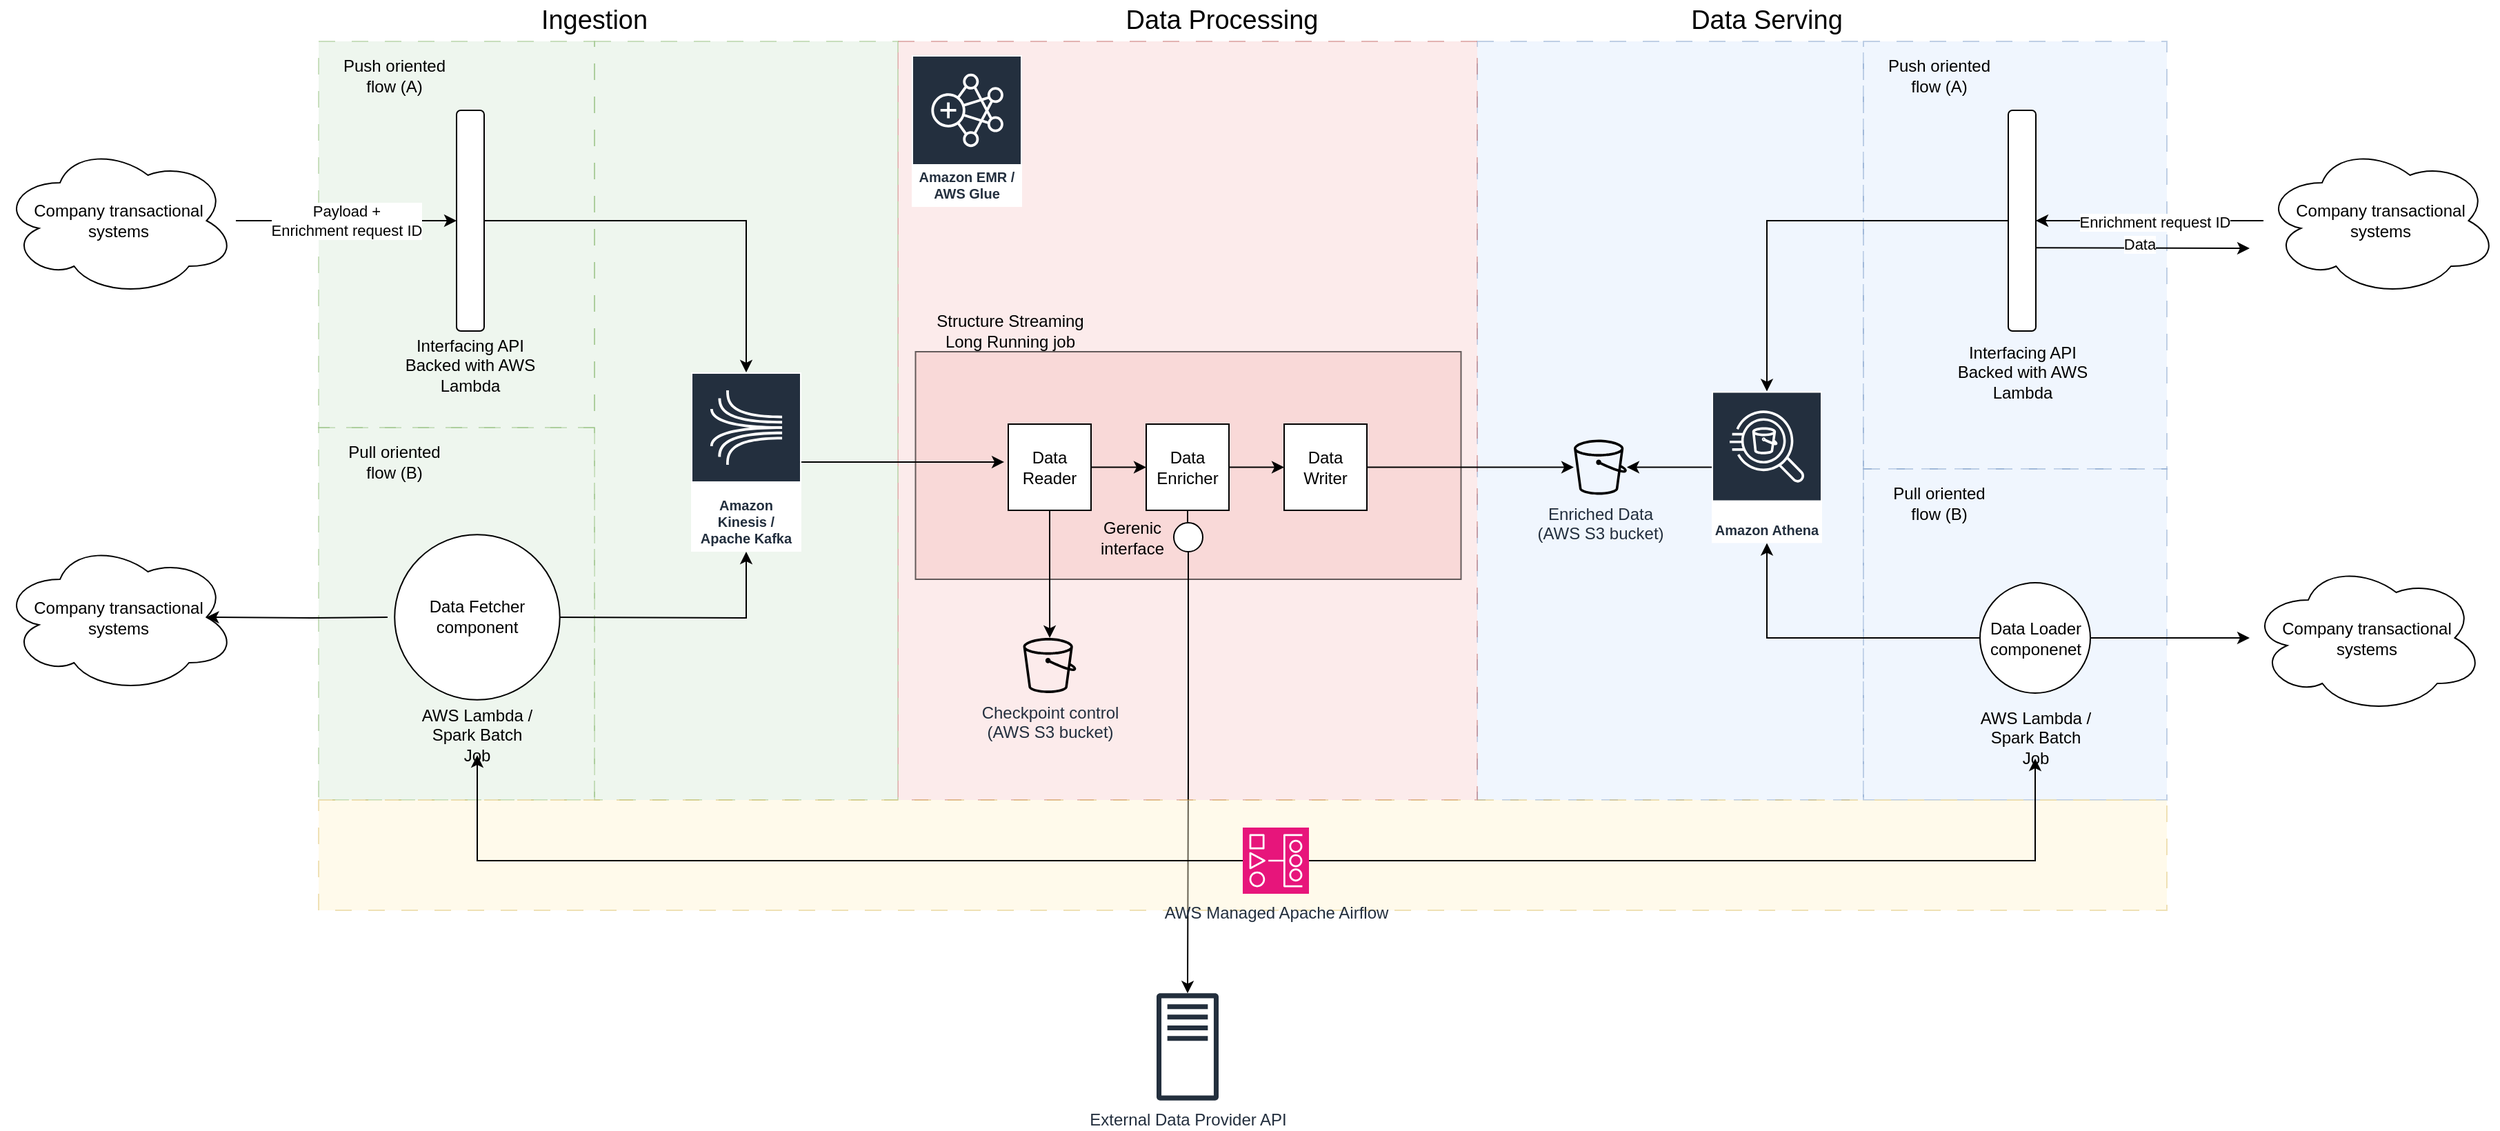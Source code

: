 <mxfile version="23.1.2" type="device">
  <diagram name="Página-1" id="OUaDcmoHBRCRe9Xa738y">
    <mxGraphModel dx="2193" dy="710" grid="1" gridSize="10" guides="1" tooltips="1" connect="1" arrows="1" fold="1" page="1" pageScale="1" pageWidth="827" pageHeight="1169" math="0" shadow="0">
      <root>
        <mxCell id="0" />
        <mxCell id="1" parent="0" />
        <mxCell id="HXZf6LHZwiSUa-nyjyoK-63" value="" style="rounded=0;whiteSpace=wrap;html=1;fillColor=#dae8fc;dashed=1;dashPattern=12 12;strokeColor=#6c8ebf;opacity=40;" vertex="1" parent="1">
          <mxGeometry x="320" y="120" width="280" height="550" as="geometry" />
        </mxCell>
        <mxCell id="HXZf6LHZwiSUa-nyjyoK-68" value="" style="rounded=0;whiteSpace=wrap;html=1;fillColor=#dae8fc;dashed=1;dashPattern=12 12;strokeColor=#6c8ebf;opacity=40;" vertex="1" parent="1">
          <mxGeometry x="600" y="120" width="220" height="310" as="geometry" />
        </mxCell>
        <mxCell id="HXZf6LHZwiSUa-nyjyoK-69" value="" style="rounded=0;whiteSpace=wrap;html=1;fillColor=#dae8fc;dashed=1;dashPattern=12 12;strokeColor=#6c8ebf;opacity=40;" vertex="1" parent="1">
          <mxGeometry x="600" y="430" width="220" height="240" as="geometry" />
        </mxCell>
        <mxCell id="HXZf6LHZwiSUa-nyjyoK-28" value="" style="rounded=0;whiteSpace=wrap;html=1;fillColor=#f8cecc;dashed=1;dashPattern=12 12;strokeColor=#b85450;opacity=40;" vertex="1" parent="1">
          <mxGeometry x="-100" y="120" width="420" height="550" as="geometry" />
        </mxCell>
        <mxCell id="HXZf6LHZwiSUa-nyjyoK-42" value="" style="rounded=0;whiteSpace=wrap;html=1;fillColor=#f8cecc;strokeColor=default;opacity=60;" vertex="1" parent="1">
          <mxGeometry x="-87.25" y="345" width="395.5" height="165" as="geometry" />
        </mxCell>
        <mxCell id="HXZf6LHZwiSUa-nyjyoK-22" value="" style="rounded=0;whiteSpace=wrap;html=1;fillColor=#d5e8d4;dashed=1;dashPattern=12 12;strokeColor=#82b366;opacity=40;" vertex="1" parent="1">
          <mxGeometry x="-320" y="120" width="220" height="550" as="geometry" />
        </mxCell>
        <mxCell id="HXZf6LHZwiSUa-nyjyoK-7" value="" style="rounded=0;whiteSpace=wrap;html=1;fillColor=#d5e8d4;dashed=1;dashPattern=12 12;strokeColor=#82b366;opacity=40;" vertex="1" parent="1">
          <mxGeometry x="-520" y="400" width="200" height="270" as="geometry" />
        </mxCell>
        <mxCell id="HXZf6LHZwiSUa-nyjyoK-6" value="" style="rounded=0;whiteSpace=wrap;html=1;fillColor=#d5e8d4;dashed=1;dashPattern=12 12;strokeColor=#82b366;opacity=40;" vertex="1" parent="1">
          <mxGeometry x="-520" y="120" width="200" height="280" as="geometry" />
        </mxCell>
        <mxCell id="HXZf6LHZwiSUa-nyjyoK-1" value="Amazon Kinesis / Apache Kafka&lt;br&gt;" style="sketch=0;outlineConnect=0;fontColor=#232F3E;gradientColor=none;strokeColor=#ffffff;fillColor=#232F3E;dashed=0;verticalLabelPosition=middle;verticalAlign=bottom;align=center;html=1;whiteSpace=wrap;fontSize=10;fontStyle=1;spacing=3;shape=mxgraph.aws4.productIcon;prIcon=mxgraph.aws4.kinesis;" vertex="1" parent="1">
          <mxGeometry x="-250" y="360" width="80" height="130" as="geometry" />
        </mxCell>
        <mxCell id="HXZf6LHZwiSUa-nyjyoK-15" style="edgeStyle=orthogonalEdgeStyle;rounded=0;orthogonalLoop=1;jettySize=auto;html=1;exitX=1;exitY=0.5;exitDx=0;exitDy=0;" edge="1" parent="1" source="HXZf6LHZwiSUa-nyjyoK-2" target="HXZf6LHZwiSUa-nyjyoK-1">
          <mxGeometry relative="1" as="geometry">
            <mxPoint x="-220" y="400" as="targetPoint" />
          </mxGeometry>
        </mxCell>
        <mxCell id="HXZf6LHZwiSUa-nyjyoK-2" value="" style="rounded=1;whiteSpace=wrap;html=1;" vertex="1" parent="1">
          <mxGeometry x="-420" y="170" width="20" height="160" as="geometry" />
        </mxCell>
        <mxCell id="HXZf6LHZwiSUa-nyjyoK-4" value="Interfacing API Backed with AWS Lambda" style="text;html=1;strokeColor=none;fillColor=none;align=center;verticalAlign=middle;whiteSpace=wrap;rounded=0;" vertex="1" parent="1">
          <mxGeometry x="-460" y="340" width="100" height="30" as="geometry" />
        </mxCell>
        <mxCell id="HXZf6LHZwiSUa-nyjyoK-16" style="edgeStyle=orthogonalEdgeStyle;rounded=0;orthogonalLoop=1;jettySize=auto;html=1;exitX=1;exitY=0.5;exitDx=0;exitDy=0;" edge="1" parent="1" target="HXZf6LHZwiSUa-nyjyoK-1">
          <mxGeometry relative="1" as="geometry">
            <mxPoint x="-350" y="537.5" as="sourcePoint" />
          </mxGeometry>
        </mxCell>
        <mxCell id="HXZf6LHZwiSUa-nyjyoK-8" value="Push oriented flow (A)" style="text;html=1;strokeColor=none;fillColor=none;align=center;verticalAlign=middle;whiteSpace=wrap;rounded=0;" vertex="1" parent="1">
          <mxGeometry x="-510" y="130" width="90" height="30" as="geometry" />
        </mxCell>
        <mxCell id="HXZf6LHZwiSUa-nyjyoK-9" value="Pull oriented flow (B)" style="text;html=1;strokeColor=none;fillColor=none;align=center;verticalAlign=middle;whiteSpace=wrap;rounded=0;" vertex="1" parent="1">
          <mxGeometry x="-510" y="410" width="90" height="30" as="geometry" />
        </mxCell>
        <mxCell id="HXZf6LHZwiSUa-nyjyoK-17" style="edgeStyle=orthogonalEdgeStyle;rounded=0;orthogonalLoop=1;jettySize=auto;html=1;entryX=0;entryY=0.5;entryDx=0;entryDy=0;" edge="1" parent="1" source="HXZf6LHZwiSUa-nyjyoK-10" target="HXZf6LHZwiSUa-nyjyoK-2">
          <mxGeometry relative="1" as="geometry" />
        </mxCell>
        <mxCell id="HXZf6LHZwiSUa-nyjyoK-79" value="Payload + &lt;br&gt;Enrichment request ID" style="edgeLabel;html=1;align=center;verticalAlign=middle;resizable=0;points=[];" vertex="1" connectable="0" parent="HXZf6LHZwiSUa-nyjyoK-17">
          <mxGeometry x="-0.603" relative="1" as="geometry">
            <mxPoint x="48" as="offset" />
          </mxGeometry>
        </mxCell>
        <mxCell id="HXZf6LHZwiSUa-nyjyoK-10" value="Company transactional systems" style="ellipse;shape=cloud;whiteSpace=wrap;html=1;" vertex="1" parent="1">
          <mxGeometry x="-750" y="195" width="170" height="110" as="geometry" />
        </mxCell>
        <mxCell id="HXZf6LHZwiSUa-nyjyoK-12" value="Company transactional systems" style="ellipse;shape=cloud;whiteSpace=wrap;html=1;" vertex="1" parent="1">
          <mxGeometry x="-750" y="482.5" width="170" height="110" as="geometry" />
        </mxCell>
        <mxCell id="HXZf6LHZwiSUa-nyjyoK-19" style="edgeStyle=orthogonalEdgeStyle;rounded=0;orthogonalLoop=1;jettySize=auto;html=1;entryX=0.875;entryY=0.5;entryDx=0;entryDy=0;entryPerimeter=0;" edge="1" parent="1" target="HXZf6LHZwiSUa-nyjyoK-12">
          <mxGeometry relative="1" as="geometry">
            <mxPoint x="-470" y="537.5" as="sourcePoint" />
          </mxGeometry>
        </mxCell>
        <mxCell id="HXZf6LHZwiSUa-nyjyoK-21" style="edgeStyle=orthogonalEdgeStyle;rounded=0;orthogonalLoop=1;jettySize=auto;html=1;entryX=-0.037;entryY=0.464;entryDx=0;entryDy=0;entryPerimeter=0;" edge="1" parent="1" source="HXZf6LHZwiSUa-nyjyoK-1">
          <mxGeometry relative="1" as="geometry">
            <mxPoint x="-22.96" y="424.96" as="targetPoint" />
          </mxGeometry>
        </mxCell>
        <mxCell id="HXZf6LHZwiSUa-nyjyoK-25" style="edgeStyle=orthogonalEdgeStyle;rounded=0;orthogonalLoop=1;jettySize=auto;html=1;exitX=1;exitY=0.5;exitDx=0;exitDy=0;entryX=0;entryY=0.5;entryDx=0;entryDy=0;" edge="1" parent="1" source="HXZf6LHZwiSUa-nyjyoK-23" target="HXZf6LHZwiSUa-nyjyoK-24">
          <mxGeometry relative="1" as="geometry" />
        </mxCell>
        <mxCell id="HXZf6LHZwiSUa-nyjyoK-45" style="edgeStyle=orthogonalEdgeStyle;rounded=0;orthogonalLoop=1;jettySize=auto;html=1;" edge="1" parent="1" source="HXZf6LHZwiSUa-nyjyoK-23" target="HXZf6LHZwiSUa-nyjyoK-44">
          <mxGeometry relative="1" as="geometry" />
        </mxCell>
        <mxCell id="HXZf6LHZwiSUa-nyjyoK-23" value="Data Reader" style="rounded=0;whiteSpace=wrap;html=1;" vertex="1" parent="1">
          <mxGeometry x="-20" y="397.5" width="60" height="62.5" as="geometry" />
        </mxCell>
        <mxCell id="HXZf6LHZwiSUa-nyjyoK-27" style="edgeStyle=orthogonalEdgeStyle;rounded=0;orthogonalLoop=1;jettySize=auto;html=1;exitX=1;exitY=0.5;exitDx=0;exitDy=0;entryX=0;entryY=0.5;entryDx=0;entryDy=0;" edge="1" parent="1" source="HXZf6LHZwiSUa-nyjyoK-24" target="HXZf6LHZwiSUa-nyjyoK-26">
          <mxGeometry relative="1" as="geometry" />
        </mxCell>
        <mxCell id="HXZf6LHZwiSUa-nyjyoK-35" style="edgeStyle=orthogonalEdgeStyle;rounded=0;orthogonalLoop=1;jettySize=auto;html=1;" edge="1" parent="1" source="HXZf6LHZwiSUa-nyjyoK-36" target="HXZf6LHZwiSUa-nyjyoK-32">
          <mxGeometry relative="1" as="geometry" />
        </mxCell>
        <mxCell id="HXZf6LHZwiSUa-nyjyoK-24" value="Data Enricher" style="rounded=0;whiteSpace=wrap;html=1;" vertex="1" parent="1">
          <mxGeometry x="80" y="397.5" width="60" height="62.5" as="geometry" />
        </mxCell>
        <mxCell id="HXZf6LHZwiSUa-nyjyoK-49" style="edgeStyle=orthogonalEdgeStyle;rounded=0;orthogonalLoop=1;jettySize=auto;html=1;" edge="1" parent="1" source="HXZf6LHZwiSUa-nyjyoK-26" target="HXZf6LHZwiSUa-nyjyoK-47">
          <mxGeometry relative="1" as="geometry" />
        </mxCell>
        <mxCell id="HXZf6LHZwiSUa-nyjyoK-26" value="Data Writer" style="rounded=0;whiteSpace=wrap;html=1;" vertex="1" parent="1">
          <mxGeometry x="180" y="397.5" width="60" height="62.5" as="geometry" />
        </mxCell>
        <mxCell id="HXZf6LHZwiSUa-nyjyoK-29" value="Amazon EMR / AWS Glue" style="sketch=0;outlineConnect=0;fontColor=#232F3E;gradientColor=none;strokeColor=#ffffff;fillColor=#232F3E;dashed=0;verticalLabelPosition=middle;verticalAlign=bottom;align=center;html=1;whiteSpace=wrap;fontSize=10;fontStyle=1;spacing=3;shape=mxgraph.aws4.productIcon;prIcon=mxgraph.aws4.emr;" vertex="1" parent="1">
          <mxGeometry x="-90" y="130" width="80" height="110" as="geometry" />
        </mxCell>
        <mxCell id="HXZf6LHZwiSUa-nyjyoK-32" value="External Data Provider API" style="sketch=0;outlineConnect=0;fontColor=#232F3E;gradientColor=none;fillColor=#232F3D;strokeColor=none;dashed=0;verticalLabelPosition=bottom;verticalAlign=top;align=center;html=1;fontSize=12;fontStyle=0;aspect=fixed;pointerEvents=1;shape=mxgraph.aws4.traditional_server;" vertex="1" parent="1">
          <mxGeometry x="87.5" y="810" width="45" height="78" as="geometry" />
        </mxCell>
        <mxCell id="HXZf6LHZwiSUa-nyjyoK-37" value="" style="edgeStyle=orthogonalEdgeStyle;rounded=0;orthogonalLoop=1;jettySize=auto;html=1;" edge="1" parent="1" source="HXZf6LHZwiSUa-nyjyoK-24" target="HXZf6LHZwiSUa-nyjyoK-36">
          <mxGeometry relative="1" as="geometry">
            <mxPoint x="110" y="460" as="sourcePoint" />
            <mxPoint x="111" y="730" as="targetPoint" />
          </mxGeometry>
        </mxCell>
        <mxCell id="HXZf6LHZwiSUa-nyjyoK-36" value="" style="ellipse;whiteSpace=wrap;html=1;aspect=fixed;" vertex="1" parent="1">
          <mxGeometry x="100" y="469" width="21" height="21" as="geometry" />
        </mxCell>
        <mxCell id="HXZf6LHZwiSUa-nyjyoK-38" value="Gerenic interface" style="text;html=1;strokeColor=none;fillColor=none;align=center;verticalAlign=middle;whiteSpace=wrap;rounded=0;" vertex="1" parent="1">
          <mxGeometry x="40" y="465" width="60" height="30" as="geometry" />
        </mxCell>
        <mxCell id="HXZf6LHZwiSUa-nyjyoK-39" value="Ingestion" style="text;html=1;strokeColor=none;fillColor=none;align=center;verticalAlign=middle;whiteSpace=wrap;rounded=0;fontSize=19;" vertex="1" parent="1">
          <mxGeometry x="-350" y="90" width="60" height="30" as="geometry" />
        </mxCell>
        <mxCell id="HXZf6LHZwiSUa-nyjyoK-40" value="Data Processing" style="text;html=1;strokeColor=none;fillColor=none;align=center;verticalAlign=middle;whiteSpace=wrap;rounded=0;fontSize=19;" vertex="1" parent="1">
          <mxGeometry x="50" y="90" width="170" height="30" as="geometry" />
        </mxCell>
        <mxCell id="HXZf6LHZwiSUa-nyjyoK-41" value="AWS Lambda / Spark Batch Job" style="text;html=1;strokeColor=none;fillColor=none;align=center;verticalAlign=middle;whiteSpace=wrap;rounded=0;" vertex="1" parent="1">
          <mxGeometry x="-450" y="607.5" width="90" height="30" as="geometry" />
        </mxCell>
        <mxCell id="HXZf6LHZwiSUa-nyjyoK-43" value="Structure Streaming Long Running job" style="text;html=1;strokeColor=none;fillColor=none;align=center;verticalAlign=middle;whiteSpace=wrap;rounded=0;" vertex="1" parent="1">
          <mxGeometry x="-87.25" y="315" width="137.25" height="30" as="geometry" />
        </mxCell>
        <mxCell id="HXZf6LHZwiSUa-nyjyoK-44" value="Checkpoint control &lt;br&gt;(AWS S3 bucket)" style="sketch=0;outlineConnect=0;fontColor=#232F3E;gradientColor=none;fillColor=#000000;strokeColor=none;dashed=0;verticalLabelPosition=bottom;verticalAlign=top;align=center;html=1;fontSize=12;fontStyle=0;aspect=fixed;pointerEvents=1;shape=mxgraph.aws4.bucket;" vertex="1" parent="1">
          <mxGeometry x="-9.23" y="552.5" width="38.46" height="40" as="geometry" />
        </mxCell>
        <mxCell id="HXZf6LHZwiSUa-nyjyoK-47" value="Enriched Data &lt;br&gt;(AWS S3 bucket)" style="sketch=0;outlineConnect=0;fontColor=#232F3E;gradientColor=none;fillColor=#000000;strokeColor=none;dashed=0;verticalLabelPosition=bottom;verticalAlign=top;align=center;html=1;fontSize=12;fontStyle=0;aspect=fixed;pointerEvents=1;shape=mxgraph.aws4.bucket;" vertex="1" parent="1">
          <mxGeometry x="390" y="408.75" width="38.46" height="40" as="geometry" />
        </mxCell>
        <mxCell id="HXZf6LHZwiSUa-nyjyoK-61" style="edgeStyle=orthogonalEdgeStyle;rounded=0;orthogonalLoop=1;jettySize=auto;html=1;exitX=1;exitY=0.5;exitDx=0;exitDy=0;" edge="1" parent="1" source="HXZf6LHZwiSUa-nyjyoK-77" target="HXZf6LHZwiSUa-nyjyoK-60">
          <mxGeometry relative="1" as="geometry">
            <mxPoint x="781" y="552.5" as="sourcePoint" />
          </mxGeometry>
        </mxCell>
        <mxCell id="HXZf6LHZwiSUa-nyjyoK-65" style="edgeStyle=orthogonalEdgeStyle;rounded=0;orthogonalLoop=1;jettySize=auto;html=1;exitX=0;exitY=0.5;exitDx=0;exitDy=0;" edge="1" parent="1" source="HXZf6LHZwiSUa-nyjyoK-77" target="HXZf6LHZwiSUa-nyjyoK-53">
          <mxGeometry relative="1" as="geometry">
            <mxPoint x="661" y="552.5" as="sourcePoint" />
          </mxGeometry>
        </mxCell>
        <mxCell id="HXZf6LHZwiSUa-nyjyoK-66" style="edgeStyle=orthogonalEdgeStyle;rounded=0;orthogonalLoop=1;jettySize=auto;html=1;" edge="1" parent="1" source="HXZf6LHZwiSUa-nyjyoK-51" target="HXZf6LHZwiSUa-nyjyoK-53">
          <mxGeometry relative="1" as="geometry" />
        </mxCell>
        <mxCell id="HXZf6LHZwiSUa-nyjyoK-51" value="" style="rounded=1;whiteSpace=wrap;html=1;" vertex="1" parent="1">
          <mxGeometry x="705" y="170" width="20" height="160" as="geometry" />
        </mxCell>
        <mxCell id="HXZf6LHZwiSUa-nyjyoK-52" value="Interfacing API Backed with AWS Lambda" style="text;html=1;strokeColor=none;fillColor=none;align=center;verticalAlign=middle;whiteSpace=wrap;rounded=0;" vertex="1" parent="1">
          <mxGeometry x="665.5" y="345" width="99" height="30" as="geometry" />
        </mxCell>
        <mxCell id="HXZf6LHZwiSUa-nyjyoK-56" style="edgeStyle=orthogonalEdgeStyle;rounded=0;orthogonalLoop=1;jettySize=auto;html=1;" edge="1" parent="1" source="HXZf6LHZwiSUa-nyjyoK-53" target="HXZf6LHZwiSUa-nyjyoK-47">
          <mxGeometry relative="1" as="geometry" />
        </mxCell>
        <mxCell id="HXZf6LHZwiSUa-nyjyoK-53" value="Amazon Athena" style="sketch=0;outlineConnect=0;fontColor=#232F3E;gradientColor=none;strokeColor=#ffffff;fillColor=#232F3E;dashed=0;verticalLabelPosition=middle;verticalAlign=bottom;align=center;html=1;whiteSpace=wrap;fontSize=10;fontStyle=1;spacing=3;shape=mxgraph.aws4.productIcon;prIcon=mxgraph.aws4.athena;" vertex="1" parent="1">
          <mxGeometry x="490" y="373.75" width="80" height="110" as="geometry" />
        </mxCell>
        <mxCell id="HXZf6LHZwiSUa-nyjyoK-67" style="edgeStyle=orthogonalEdgeStyle;rounded=0;orthogonalLoop=1;jettySize=auto;html=1;entryX=1;entryY=0.5;entryDx=0;entryDy=0;" edge="1" parent="1" source="HXZf6LHZwiSUa-nyjyoK-58" target="HXZf6LHZwiSUa-nyjyoK-51">
          <mxGeometry relative="1" as="geometry" />
        </mxCell>
        <mxCell id="HXZf6LHZwiSUa-nyjyoK-74" value="Enrichment request ID" style="edgeLabel;html=1;align=center;verticalAlign=middle;resizable=0;points=[];" vertex="1" connectable="0" parent="HXZf6LHZwiSUa-nyjyoK-67">
          <mxGeometry x="-0.036" y="1" relative="1" as="geometry">
            <mxPoint as="offset" />
          </mxGeometry>
        </mxCell>
        <mxCell id="HXZf6LHZwiSUa-nyjyoK-58" value="Company transactional systems" style="ellipse;shape=cloud;whiteSpace=wrap;html=1;" vertex="1" parent="1">
          <mxGeometry x="890" y="195" width="170" height="110" as="geometry" />
        </mxCell>
        <mxCell id="HXZf6LHZwiSUa-nyjyoK-60" value="Company transactional systems" style="ellipse;shape=cloud;whiteSpace=wrap;html=1;" vertex="1" parent="1">
          <mxGeometry x="880" y="497.5" width="170" height="110" as="geometry" />
        </mxCell>
        <mxCell id="HXZf6LHZwiSUa-nyjyoK-62" value="AWS Lambda / Spark Batch Job" style="text;html=1;strokeColor=none;fillColor=none;align=center;verticalAlign=middle;whiteSpace=wrap;rounded=0;" vertex="1" parent="1">
          <mxGeometry x="679.5" y="610" width="90" height="30" as="geometry" />
        </mxCell>
        <mxCell id="HXZf6LHZwiSUa-nyjyoK-64" value="Data Serving" style="text;html=1;strokeColor=none;fillColor=none;align=center;verticalAlign=middle;whiteSpace=wrap;rounded=0;fontSize=19;" vertex="1" parent="1">
          <mxGeometry x="445" y="90" width="170" height="30" as="geometry" />
        </mxCell>
        <mxCell id="HXZf6LHZwiSUa-nyjyoK-70" value="Push oriented flow (A)" style="text;html=1;strokeColor=none;fillColor=none;align=center;verticalAlign=middle;whiteSpace=wrap;rounded=0;" vertex="1" parent="1">
          <mxGeometry x="610" y="130" width="90" height="30" as="geometry" />
        </mxCell>
        <mxCell id="HXZf6LHZwiSUa-nyjyoK-71" value="Pull oriented flow (B)" style="text;html=1;strokeColor=none;fillColor=none;align=center;verticalAlign=middle;whiteSpace=wrap;rounded=0;" vertex="1" parent="1">
          <mxGeometry x="610" y="440" width="90" height="30" as="geometry" />
        </mxCell>
        <mxCell id="HXZf6LHZwiSUa-nyjyoK-75" value="" style="endArrow=classic;html=1;rounded=0;exitX=0.983;exitY=0.623;exitDx=0;exitDy=0;exitPerimeter=0;" edge="1" parent="1" source="HXZf6LHZwiSUa-nyjyoK-51">
          <mxGeometry width="50" height="50" relative="1" as="geometry">
            <mxPoint x="840" y="350" as="sourcePoint" />
            <mxPoint x="880" y="270" as="targetPoint" />
          </mxGeometry>
        </mxCell>
        <mxCell id="HXZf6LHZwiSUa-nyjyoK-76" value="Data" style="edgeLabel;html=1;align=center;verticalAlign=middle;resizable=0;points=[];" vertex="1" connectable="0" parent="HXZf6LHZwiSUa-nyjyoK-75">
          <mxGeometry x="0.33" y="3" relative="1" as="geometry">
            <mxPoint x="-28" as="offset" />
          </mxGeometry>
        </mxCell>
        <mxCell id="HXZf6LHZwiSUa-nyjyoK-77" value="Data Loader componenet" style="ellipse;whiteSpace=wrap;html=1;aspect=fixed;" vertex="1" parent="1">
          <mxGeometry x="684.5" y="512.5" width="80" height="80" as="geometry" />
        </mxCell>
        <mxCell id="HXZf6LHZwiSUa-nyjyoK-80" value="Data Fetcher component" style="ellipse;whiteSpace=wrap;html=1;aspect=fixed;" vertex="1" parent="1">
          <mxGeometry x="-464.88" y="477.62" width="119.75" height="119.75" as="geometry" />
        </mxCell>
        <mxCell id="HXZf6LHZwiSUa-nyjyoK-81" value="" style="rounded=0;whiteSpace=wrap;html=1;fillColor=#fff2cc;dashed=1;dashPattern=12 12;strokeColor=#d6b656;opacity=40;" vertex="1" parent="1">
          <mxGeometry x="-520" y="670" width="1340" height="80" as="geometry" />
        </mxCell>
        <mxCell id="HXZf6LHZwiSUa-nyjyoK-83" style="edgeStyle=orthogonalEdgeStyle;rounded=0;orthogonalLoop=1;jettySize=auto;html=1;entryX=0.5;entryY=1;entryDx=0;entryDy=0;" edge="1" parent="1" source="HXZf6LHZwiSUa-nyjyoK-82" target="HXZf6LHZwiSUa-nyjyoK-41">
          <mxGeometry relative="1" as="geometry" />
        </mxCell>
        <mxCell id="HXZf6LHZwiSUa-nyjyoK-84" style="edgeStyle=orthogonalEdgeStyle;rounded=0;orthogonalLoop=1;jettySize=auto;html=1;exitX=1;exitY=0.5;exitDx=0;exitDy=0;exitPerimeter=0;entryX=0.5;entryY=1;entryDx=0;entryDy=0;" edge="1" parent="1" source="HXZf6LHZwiSUa-nyjyoK-82" target="HXZf6LHZwiSUa-nyjyoK-62">
          <mxGeometry relative="1" as="geometry" />
        </mxCell>
        <mxCell id="HXZf6LHZwiSUa-nyjyoK-82" value="AWS Managed Apache Airflow" style="sketch=0;points=[[0,0,0],[0.25,0,0],[0.5,0,0],[0.75,0,0],[1,0,0],[0,1,0],[0.25,1,0],[0.5,1,0],[0.75,1,0],[1,1,0],[0,0.25,0],[0,0.5,0],[0,0.75,0],[1,0.25,0],[1,0.5,0],[1,0.75,0]];outlineConnect=0;fontColor=#232F3E;fillColor=#E7157B;strokeColor=#ffffff;dashed=0;verticalLabelPosition=bottom;verticalAlign=top;align=center;html=1;fontSize=12;fontStyle=0;aspect=fixed;shape=mxgraph.aws4.resourceIcon;resIcon=mxgraph.aws4.managed_workflows_for_apache_airflow;" vertex="1" parent="1">
          <mxGeometry x="150" y="690" width="48" height="48" as="geometry" />
        </mxCell>
      </root>
    </mxGraphModel>
  </diagram>
</mxfile>
